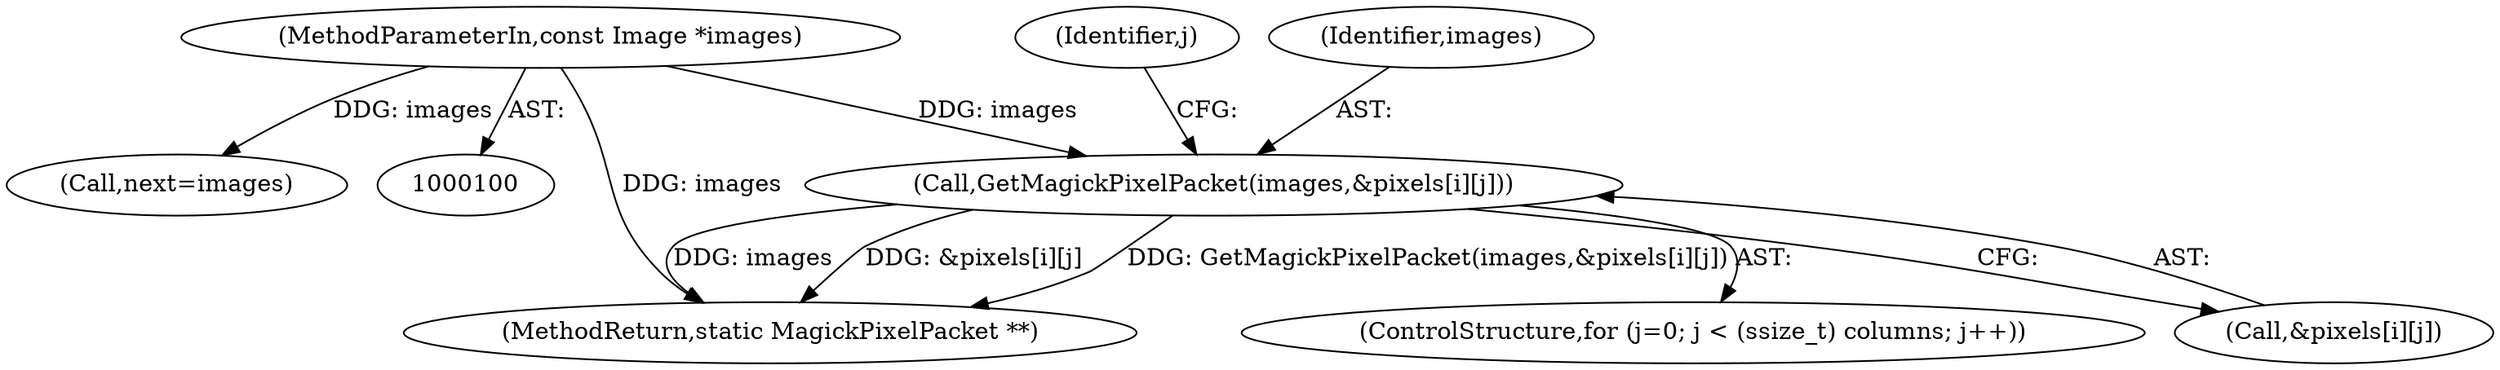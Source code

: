 digraph "0_ImageMagick6_91e58d967a92250439ede038ccfb0913a81e59fe@array" {
"1000216" [label="(Call,GetMagickPixelPacket(images,&pixels[i][j]))"];
"1000101" [label="(MethodParameterIn,const Image *images)"];
"1000215" [label="(Identifier,j)"];
"1000226" [label="(MethodReturn,static MagickPixelPacket **)"];
"1000217" [label="(Identifier,images)"];
"1000205" [label="(ControlStructure,for (j=0; j < (ssize_t) columns; j++))"];
"1000218" [label="(Call,&pixels[i][j])"];
"1000150" [label="(Call,next=images)"];
"1000101" [label="(MethodParameterIn,const Image *images)"];
"1000216" [label="(Call,GetMagickPixelPacket(images,&pixels[i][j]))"];
"1000216" -> "1000205"  [label="AST: "];
"1000216" -> "1000218"  [label="CFG: "];
"1000217" -> "1000216"  [label="AST: "];
"1000218" -> "1000216"  [label="AST: "];
"1000215" -> "1000216"  [label="CFG: "];
"1000216" -> "1000226"  [label="DDG: GetMagickPixelPacket(images,&pixels[i][j])"];
"1000216" -> "1000226"  [label="DDG: images"];
"1000216" -> "1000226"  [label="DDG: &pixels[i][j]"];
"1000101" -> "1000216"  [label="DDG: images"];
"1000101" -> "1000100"  [label="AST: "];
"1000101" -> "1000226"  [label="DDG: images"];
"1000101" -> "1000150"  [label="DDG: images"];
}
